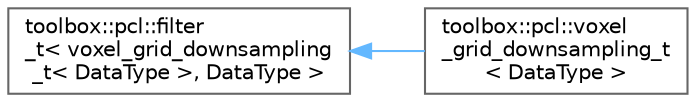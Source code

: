 digraph "Graphical Class Hierarchy"
{
 // LATEX_PDF_SIZE
  bgcolor="transparent";
  edge [fontname=Helvetica,fontsize=10,labelfontname=Helvetica,labelfontsize=10];
  node [fontname=Helvetica,fontsize=10,shape=box,height=0.2,width=0.4];
  rankdir="LR";
  Node0 [id="Node000000",label="toolbox::pcl::filter\l_t\< voxel_grid_downsampling\l_t\< DataType \>, DataType \>",height=0.2,width=0.4,color="grey40", fillcolor="white", style="filled",URL="$classtoolbox_1_1pcl_1_1filter__t.html",tooltip=" "];
  Node0 -> Node1 [id="edge54_Node000000_Node000001",dir="back",color="steelblue1",style="solid",tooltip=" "];
  Node1 [id="Node000001",label="toolbox::pcl::voxel\l_grid_downsampling_t\l\< DataType \>",height=0.2,width=0.4,color="grey40", fillcolor="white", style="filled",URL="$classtoolbox_1_1pcl_1_1voxel__grid__downsampling__t.html",tooltip=" "];
}

